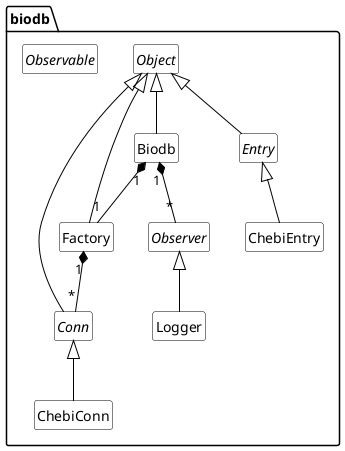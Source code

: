 @startuml

skinparam classBackgroundColor white
skinparam classArrowColor black
skinparam classBorderColor black
skinparam shadowing false
hide empty members
hide circle

namespace biodb {

	' Classes
	abstract class Object
	class Biodb
	abstract class Conn
	abstract class Entry
	class Factory
	class ChebiConn
	class ChebiEntry
	abstract class Observer
	class Logger
	abstract class Observable

	' Hierarchy
	Object <|-- Biodb
	Object <|-- Conn
	Object <|-- Entry
	Object <|-- Factory
	Conn <|-- ChebiConn
	Entry <|-- ChebiEntry
	Observer <|-- Logger

	' Relations
	Factory "1" *-- "*" Conn
	Biodb "1" *-- "1" Factory
	Biodb "1" *-- "*" Observer
}

@enduml

